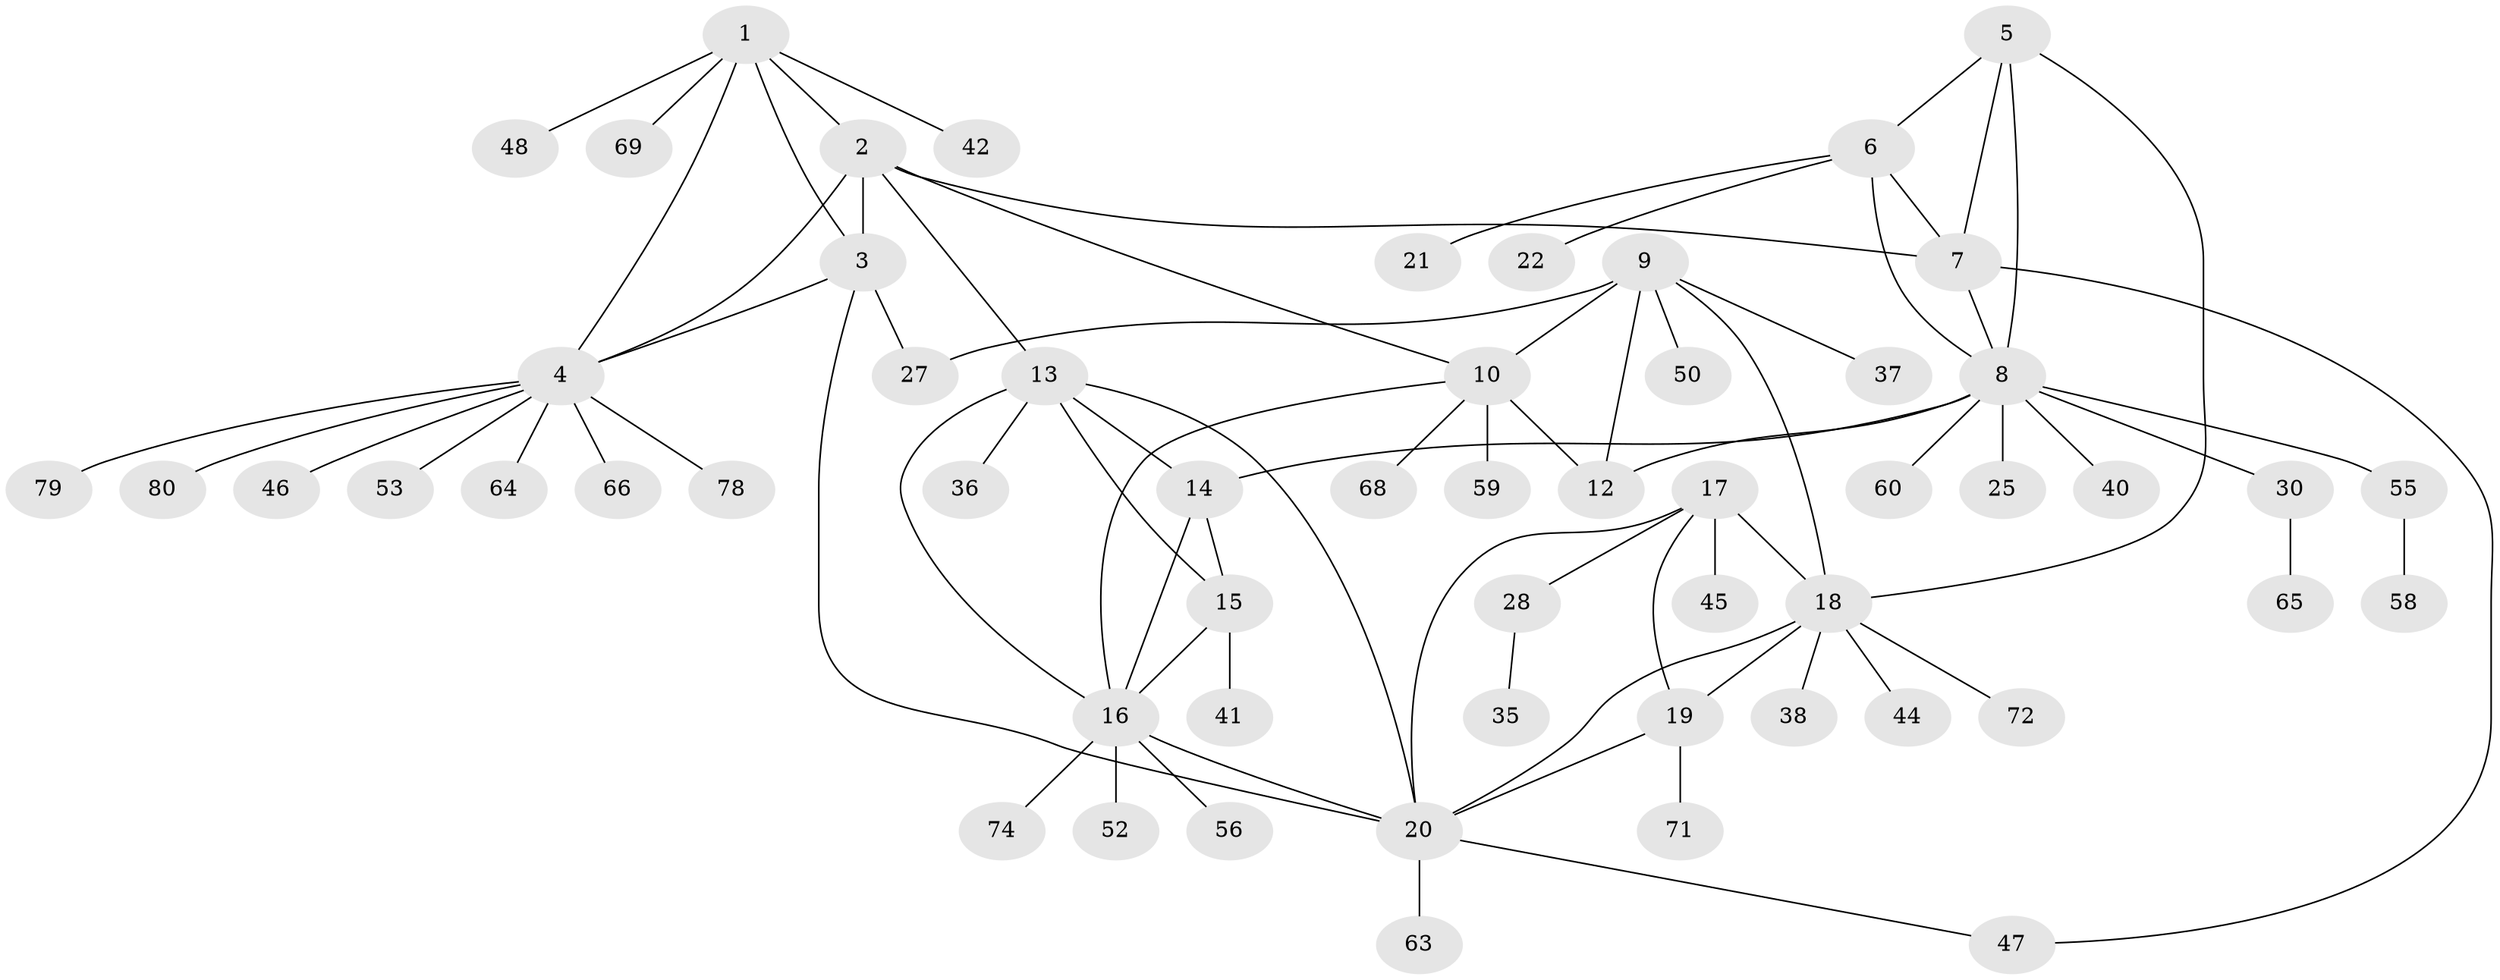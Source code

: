 // Generated by graph-tools (version 1.1) at 2025/52/02/27/25 19:52:22]
// undirected, 57 vertices, 78 edges
graph export_dot {
graph [start="1"]
  node [color=gray90,style=filled];
  1 [super="+29"];
  2 [super="+49"];
  3 [super="+31"];
  4 [super="+23"];
  5;
  6 [super="+76"];
  7 [super="+34"];
  8 [super="+32"];
  9 [super="+11"];
  10 [super="+26"];
  12 [super="+70"];
  13 [super="+39"];
  14;
  15 [super="+67"];
  16 [super="+57"];
  17 [super="+24"];
  18 [super="+51"];
  19;
  20 [super="+62"];
  21;
  22;
  25;
  27 [super="+33"];
  28;
  30;
  35;
  36 [super="+54"];
  37;
  38;
  40;
  41 [super="+43"];
  42 [super="+75"];
  44;
  45 [super="+77"];
  46;
  47;
  48;
  50;
  52;
  53;
  55 [super="+61"];
  56;
  58;
  59;
  60;
  63;
  64;
  65;
  66;
  68;
  69;
  71 [super="+73"];
  72;
  74;
  78;
  79;
  80;
  1 -- 2;
  1 -- 3;
  1 -- 4;
  1 -- 48;
  1 -- 69;
  1 -- 42;
  2 -- 3;
  2 -- 4;
  2 -- 7;
  2 -- 10;
  2 -- 13;
  3 -- 4;
  3 -- 20;
  3 -- 27;
  4 -- 46;
  4 -- 53;
  4 -- 64;
  4 -- 66;
  4 -- 78;
  4 -- 79;
  4 -- 80;
  5 -- 6;
  5 -- 7;
  5 -- 8;
  5 -- 18;
  6 -- 7;
  6 -- 8;
  6 -- 21;
  6 -- 22;
  7 -- 8;
  7 -- 47;
  8 -- 12;
  8 -- 14;
  8 -- 25;
  8 -- 30;
  8 -- 40;
  8 -- 55;
  8 -- 60;
  9 -- 10 [weight=2];
  9 -- 12 [weight=2];
  9 -- 18;
  9 -- 50;
  9 -- 37;
  9 -- 27;
  10 -- 12;
  10 -- 16;
  10 -- 59;
  10 -- 68;
  13 -- 14;
  13 -- 15;
  13 -- 16;
  13 -- 36;
  13 -- 20;
  14 -- 15;
  14 -- 16;
  15 -- 16;
  15 -- 41;
  16 -- 20;
  16 -- 52;
  16 -- 56;
  16 -- 74;
  17 -- 18;
  17 -- 19;
  17 -- 20;
  17 -- 45;
  17 -- 28;
  18 -- 19;
  18 -- 20;
  18 -- 38;
  18 -- 44;
  18 -- 72;
  19 -- 20;
  19 -- 71;
  20 -- 47;
  20 -- 63;
  28 -- 35;
  30 -- 65;
  55 -- 58;
}
